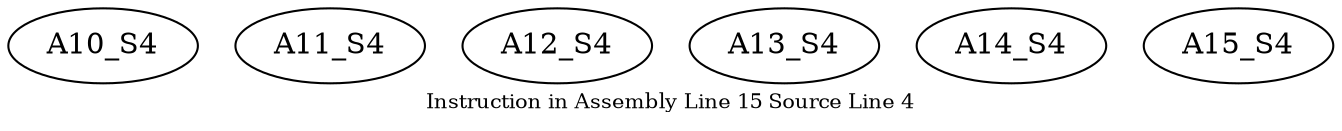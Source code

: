 digraph{
	node [ ]
	edge [ ]
	A10_S4 [ ]
	A11_S4 [ ]
	A12_S4 [ ]
	A13_S4 [ ]
	A14_S4 [ ]
	A15_S4 [ ]
	label = "Instruction in Assembly Line 15 Source Line 4"
	fontsize = "10"
}